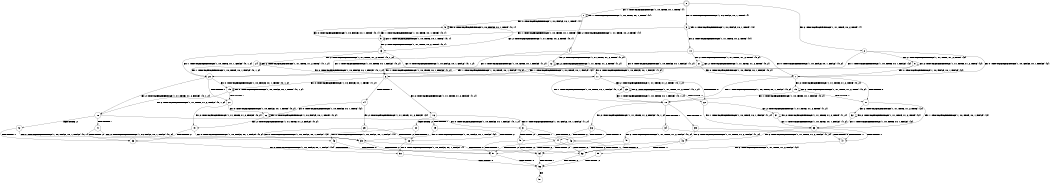 digraph BCG {
size = "7, 10.5";
center = TRUE;
node [shape = circle];
0 [peripheries = 2];
0 -> 1 [label = "EX !1 !ATOMIC_EXCH_BRANCH (1, +0, TRUE, +0, 1, TRUE) !{}"];
0 -> 2 [label = "EX !2 !ATOMIC_EXCH_BRANCH (1, +1, TRUE, +0, 2, TRUE) !{}"];
0 -> 3 [label = "EX !0 !ATOMIC_EXCH_BRANCH (1, +0, FALSE, +0, 1, TRUE) !{}"];
1 -> 4 [label = "EX !2 !ATOMIC_EXCH_BRANCH (1, +1, TRUE, +0, 2, TRUE) !{1}"];
1 -> 5 [label = "EX !0 !ATOMIC_EXCH_BRANCH (1, +0, FALSE, +0, 1, TRUE) !{1}"];
1 -> 1 [label = "EX !1 !ATOMIC_EXCH_BRANCH (1, +0, TRUE, +0, 1, TRUE) !{1}"];
2 -> 6 [label = "EX !1 !ATOMIC_EXCH_BRANCH (1, +0, TRUE, +0, 1, FALSE) !{2}"];
2 -> 7 [label = "EX !0 !ATOMIC_EXCH_BRANCH (1, +0, FALSE, +0, 1, FALSE) !{2}"];
2 -> 8 [label = "EX !2 !ATOMIC_EXCH_BRANCH (1, +1, TRUE, +1, 2, TRUE) !{2}"];
3 -> 9 [label = "EX !1 !ATOMIC_EXCH_BRANCH (1, +0, TRUE, +0, 1, TRUE) !{0}"];
3 -> 10 [label = "EX !2 !ATOMIC_EXCH_BRANCH (1, +1, TRUE, +0, 2, TRUE) !{0}"];
3 -> 3 [label = "EX !0 !ATOMIC_EXCH_BRANCH (1, +0, FALSE, +0, 1, TRUE) !{0}"];
4 -> 11 [label = "EX !0 !ATOMIC_EXCH_BRANCH (1, +0, FALSE, +0, 1, FALSE) !{1, 2}"];
4 -> 12 [label = "EX !2 !ATOMIC_EXCH_BRANCH (1, +1, TRUE, +1, 2, TRUE) !{1, 2}"];
4 -> 6 [label = "EX !1 !ATOMIC_EXCH_BRANCH (1, +0, TRUE, +0, 1, FALSE) !{1, 2}"];
5 -> 13 [label = "EX !2 !ATOMIC_EXCH_BRANCH (1, +1, TRUE, +0, 2, TRUE) !{0, 1}"];
5 -> 9 [label = "EX !1 !ATOMIC_EXCH_BRANCH (1, +0, TRUE, +0, 1, TRUE) !{0, 1}"];
5 -> 5 [label = "EX !0 !ATOMIC_EXCH_BRANCH (1, +0, FALSE, +0, 1, TRUE) !{0, 1}"];
6 -> 14 [label = "TERMINATE !1"];
6 -> 15 [label = "EX !0 !ATOMIC_EXCH_BRANCH (1, +0, FALSE, +0, 1, TRUE) !{1, 2}"];
6 -> 16 [label = "EX !2 !ATOMIC_EXCH_BRANCH (1, +1, TRUE, +1, 2, FALSE) !{1, 2}"];
7 -> 17 [label = "TERMINATE !0"];
7 -> 18 [label = "EX !1 !ATOMIC_EXCH_BRANCH (1, +0, TRUE, +0, 1, FALSE) !{0, 2}"];
7 -> 19 [label = "EX !2 !ATOMIC_EXCH_BRANCH (1, +1, TRUE, +1, 2, TRUE) !{0, 2}"];
8 -> 6 [label = "EX !1 !ATOMIC_EXCH_BRANCH (1, +0, TRUE, +0, 1, FALSE) !{2}"];
8 -> 7 [label = "EX !0 !ATOMIC_EXCH_BRANCH (1, +0, FALSE, +0, 1, FALSE) !{2}"];
8 -> 8 [label = "EX !2 !ATOMIC_EXCH_BRANCH (1, +1, TRUE, +1, 2, TRUE) !{2}"];
9 -> 13 [label = "EX !2 !ATOMIC_EXCH_BRANCH (1, +1, TRUE, +0, 2, TRUE) !{0, 1}"];
9 -> 9 [label = "EX !1 !ATOMIC_EXCH_BRANCH (1, +0, TRUE, +0, 1, TRUE) !{0, 1}"];
9 -> 5 [label = "EX !0 !ATOMIC_EXCH_BRANCH (1, +0, FALSE, +0, 1, TRUE) !{0, 1}"];
10 -> 20 [label = "EX !1 !ATOMIC_EXCH_BRANCH (1, +0, TRUE, +0, 1, FALSE) !{0, 2}"];
10 -> 21 [label = "EX !2 !ATOMIC_EXCH_BRANCH (1, +1, TRUE, +1, 2, TRUE) !{0, 2}"];
10 -> 7 [label = "EX !0 !ATOMIC_EXCH_BRANCH (1, +0, FALSE, +0, 1, FALSE) !{0, 2}"];
11 -> 22 [label = "TERMINATE !0"];
11 -> 23 [label = "EX !2 !ATOMIC_EXCH_BRANCH (1, +1, TRUE, +1, 2, TRUE) !{0, 1, 2}"];
11 -> 18 [label = "EX !1 !ATOMIC_EXCH_BRANCH (1, +0, TRUE, +0, 1, FALSE) !{0, 1, 2}"];
12 -> 11 [label = "EX !0 !ATOMIC_EXCH_BRANCH (1, +0, FALSE, +0, 1, FALSE) !{1, 2}"];
12 -> 12 [label = "EX !2 !ATOMIC_EXCH_BRANCH (1, +1, TRUE, +1, 2, TRUE) !{1, 2}"];
12 -> 6 [label = "EX !1 !ATOMIC_EXCH_BRANCH (1, +0, TRUE, +0, 1, FALSE) !{1, 2}"];
13 -> 24 [label = "EX !2 !ATOMIC_EXCH_BRANCH (1, +1, TRUE, +1, 2, TRUE) !{0, 1, 2}"];
13 -> 20 [label = "EX !1 !ATOMIC_EXCH_BRANCH (1, +0, TRUE, +0, 1, FALSE) !{0, 1, 2}"];
13 -> 11 [label = "EX !0 !ATOMIC_EXCH_BRANCH (1, +0, FALSE, +0, 1, FALSE) !{0, 1, 2}"];
14 -> 25 [label = "EX !2 !ATOMIC_EXCH_BRANCH (1, +1, TRUE, +1, 2, FALSE) !{2}"];
14 -> 26 [label = "EX !0 !ATOMIC_EXCH_BRANCH (1, +0, FALSE, +0, 1, TRUE) !{2}"];
15 -> 27 [label = "TERMINATE !1"];
15 -> 28 [label = "EX !2 !ATOMIC_EXCH_BRANCH (1, +1, TRUE, +1, 2, FALSE) !{0, 1, 2}"];
15 -> 15 [label = "EX !0 !ATOMIC_EXCH_BRANCH (1, +0, FALSE, +0, 1, TRUE) !{0, 1, 2}"];
16 -> 29 [label = "TERMINATE !1"];
16 -> 30 [label = "TERMINATE !2"];
16 -> 31 [label = "EX !0 !ATOMIC_EXCH_BRANCH (1, +0, FALSE, +0, 1, FALSE) !{1, 2}"];
17 -> 32 [label = "EX !2 !ATOMIC_EXCH_BRANCH (1, +1, TRUE, +1, 2, TRUE) !{2}"];
17 -> 33 [label = "EX !1 !ATOMIC_EXCH_BRANCH (1, +0, TRUE, +0, 1, FALSE) !{2}"];
18 -> 34 [label = "TERMINATE !1"];
18 -> 35 [label = "TERMINATE !0"];
18 -> 36 [label = "EX !2 !ATOMIC_EXCH_BRANCH (1, +1, TRUE, +1, 2, FALSE) !{0, 1, 2}"];
19 -> 17 [label = "TERMINATE !0"];
19 -> 18 [label = "EX !1 !ATOMIC_EXCH_BRANCH (1, +0, TRUE, +0, 1, FALSE) !{0, 2}"];
19 -> 19 [label = "EX !2 !ATOMIC_EXCH_BRANCH (1, +1, TRUE, +1, 2, TRUE) !{0, 2}"];
20 -> 27 [label = "TERMINATE !1"];
20 -> 28 [label = "EX !2 !ATOMIC_EXCH_BRANCH (1, +1, TRUE, +1, 2, FALSE) !{0, 1, 2}"];
20 -> 15 [label = "EX !0 !ATOMIC_EXCH_BRANCH (1, +0, FALSE, +0, 1, TRUE) !{0, 1, 2}"];
21 -> 20 [label = "EX !1 !ATOMIC_EXCH_BRANCH (1, +0, TRUE, +0, 1, FALSE) !{0, 2}"];
21 -> 21 [label = "EX !2 !ATOMIC_EXCH_BRANCH (1, +1, TRUE, +1, 2, TRUE) !{0, 2}"];
21 -> 7 [label = "EX !0 !ATOMIC_EXCH_BRANCH (1, +0, FALSE, +0, 1, FALSE) !{0, 2}"];
22 -> 37 [label = "EX !2 !ATOMIC_EXCH_BRANCH (1, +1, TRUE, +1, 2, TRUE) !{1, 2}"];
22 -> 33 [label = "EX !1 !ATOMIC_EXCH_BRANCH (1, +0, TRUE, +0, 1, FALSE) !{1, 2}"];
23 -> 22 [label = "TERMINATE !0"];
23 -> 23 [label = "EX !2 !ATOMIC_EXCH_BRANCH (1, +1, TRUE, +1, 2, TRUE) !{0, 1, 2}"];
23 -> 18 [label = "EX !1 !ATOMIC_EXCH_BRANCH (1, +0, TRUE, +0, 1, FALSE) !{0, 1, 2}"];
24 -> 24 [label = "EX !2 !ATOMIC_EXCH_BRANCH (1, +1, TRUE, +1, 2, TRUE) !{0, 1, 2}"];
24 -> 20 [label = "EX !1 !ATOMIC_EXCH_BRANCH (1, +0, TRUE, +0, 1, FALSE) !{0, 1, 2}"];
24 -> 11 [label = "EX !0 !ATOMIC_EXCH_BRANCH (1, +0, FALSE, +0, 1, FALSE) !{0, 1, 2}"];
25 -> 38 [label = "TERMINATE !2"];
25 -> 39 [label = "EX !0 !ATOMIC_EXCH_BRANCH (1, +0, FALSE, +0, 1, FALSE) !{2}"];
26 -> 40 [label = "EX !2 !ATOMIC_EXCH_BRANCH (1, +1, TRUE, +1, 2, FALSE) !{0, 2}"];
26 -> 26 [label = "EX !0 !ATOMIC_EXCH_BRANCH (1, +0, FALSE, +0, 1, TRUE) !{0, 2}"];
27 -> 40 [label = "EX !2 !ATOMIC_EXCH_BRANCH (1, +1, TRUE, +1, 2, FALSE) !{0, 2}"];
27 -> 26 [label = "EX !0 !ATOMIC_EXCH_BRANCH (1, +0, FALSE, +0, 1, TRUE) !{0, 2}"];
28 -> 41 [label = "TERMINATE !1"];
28 -> 42 [label = "TERMINATE !2"];
28 -> 31 [label = "EX !0 !ATOMIC_EXCH_BRANCH (1, +0, FALSE, +0, 1, FALSE) !{0, 1, 2}"];
29 -> 38 [label = "TERMINATE !2"];
29 -> 39 [label = "EX !0 !ATOMIC_EXCH_BRANCH (1, +0, FALSE, +0, 1, FALSE) !{2}"];
30 -> 38 [label = "TERMINATE !1"];
30 -> 43 [label = "EX !0 !ATOMIC_EXCH_BRANCH (1, +0, FALSE, +0, 1, FALSE) !{1}"];
31 -> 44 [label = "TERMINATE !1"];
31 -> 45 [label = "TERMINATE !2"];
31 -> 46 [label = "TERMINATE !0"];
32 -> 33 [label = "EX !1 !ATOMIC_EXCH_BRANCH (1, +0, TRUE, +0, 1, FALSE) !{2}"];
32 -> 32 [label = "EX !2 !ATOMIC_EXCH_BRANCH (1, +1, TRUE, +1, 2, TRUE) !{2}"];
33 -> 47 [label = "TERMINATE !1"];
33 -> 48 [label = "EX !2 !ATOMIC_EXCH_BRANCH (1, +1, TRUE, +1, 2, FALSE) !{1, 2}"];
34 -> 49 [label = "EX !2 !ATOMIC_EXCH_BRANCH (1, +1, TRUE, +1, 2, FALSE) !{0, 2}"];
34 -> 47 [label = "TERMINATE !0"];
35 -> 48 [label = "EX !2 !ATOMIC_EXCH_BRANCH (1, +1, TRUE, +1, 2, FALSE) !{1, 2}"];
35 -> 47 [label = "TERMINATE !1"];
36 -> 44 [label = "TERMINATE !1"];
36 -> 45 [label = "TERMINATE !2"];
36 -> 46 [label = "TERMINATE !0"];
37 -> 37 [label = "EX !2 !ATOMIC_EXCH_BRANCH (1, +1, TRUE, +1, 2, TRUE) !{1, 2}"];
37 -> 33 [label = "EX !1 !ATOMIC_EXCH_BRANCH (1, +0, TRUE, +0, 1, FALSE) !{1, 2}"];
38 -> 50 [label = "EX !0 !ATOMIC_EXCH_BRANCH (1, +0, FALSE, +0, 1, FALSE) !{}"];
39 -> 51 [label = "TERMINATE !2"];
39 -> 52 [label = "TERMINATE !0"];
40 -> 53 [label = "TERMINATE !2"];
40 -> 39 [label = "EX !0 !ATOMIC_EXCH_BRANCH (1, +0, FALSE, +0, 1, FALSE) !{0, 2}"];
41 -> 39 [label = "EX !0 !ATOMIC_EXCH_BRANCH (1, +0, FALSE, +0, 1, FALSE) !{0, 2}"];
41 -> 53 [label = "TERMINATE !2"];
42 -> 43 [label = "EX !0 !ATOMIC_EXCH_BRANCH (1, +0, FALSE, +0, 1, FALSE) !{0, 1}"];
42 -> 53 [label = "TERMINATE !1"];
43 -> 51 [label = "TERMINATE !1"];
43 -> 54 [label = "TERMINATE !0"];
44 -> 51 [label = "TERMINATE !2"];
44 -> 52 [label = "TERMINATE !0"];
45 -> 51 [label = "TERMINATE !1"];
45 -> 54 [label = "TERMINATE !0"];
46 -> 52 [label = "TERMINATE !1"];
46 -> 54 [label = "TERMINATE !2"];
47 -> 55 [label = "EX !2 !ATOMIC_EXCH_BRANCH (1, +1, TRUE, +1, 2, FALSE) !{2}"];
48 -> 52 [label = "TERMINATE !1"];
48 -> 54 [label = "TERMINATE !2"];
49 -> 51 [label = "TERMINATE !2"];
49 -> 52 [label = "TERMINATE !0"];
50 -> 56 [label = "TERMINATE !0"];
51 -> 56 [label = "TERMINATE !0"];
52 -> 56 [label = "TERMINATE !2"];
53 -> 50 [label = "EX !0 !ATOMIC_EXCH_BRANCH (1, +0, FALSE, +0, 1, FALSE) !{0}"];
54 -> 56 [label = "TERMINATE !1"];
55 -> 56 [label = "TERMINATE !2"];
56 -> 57 [label = "exit"];
}
